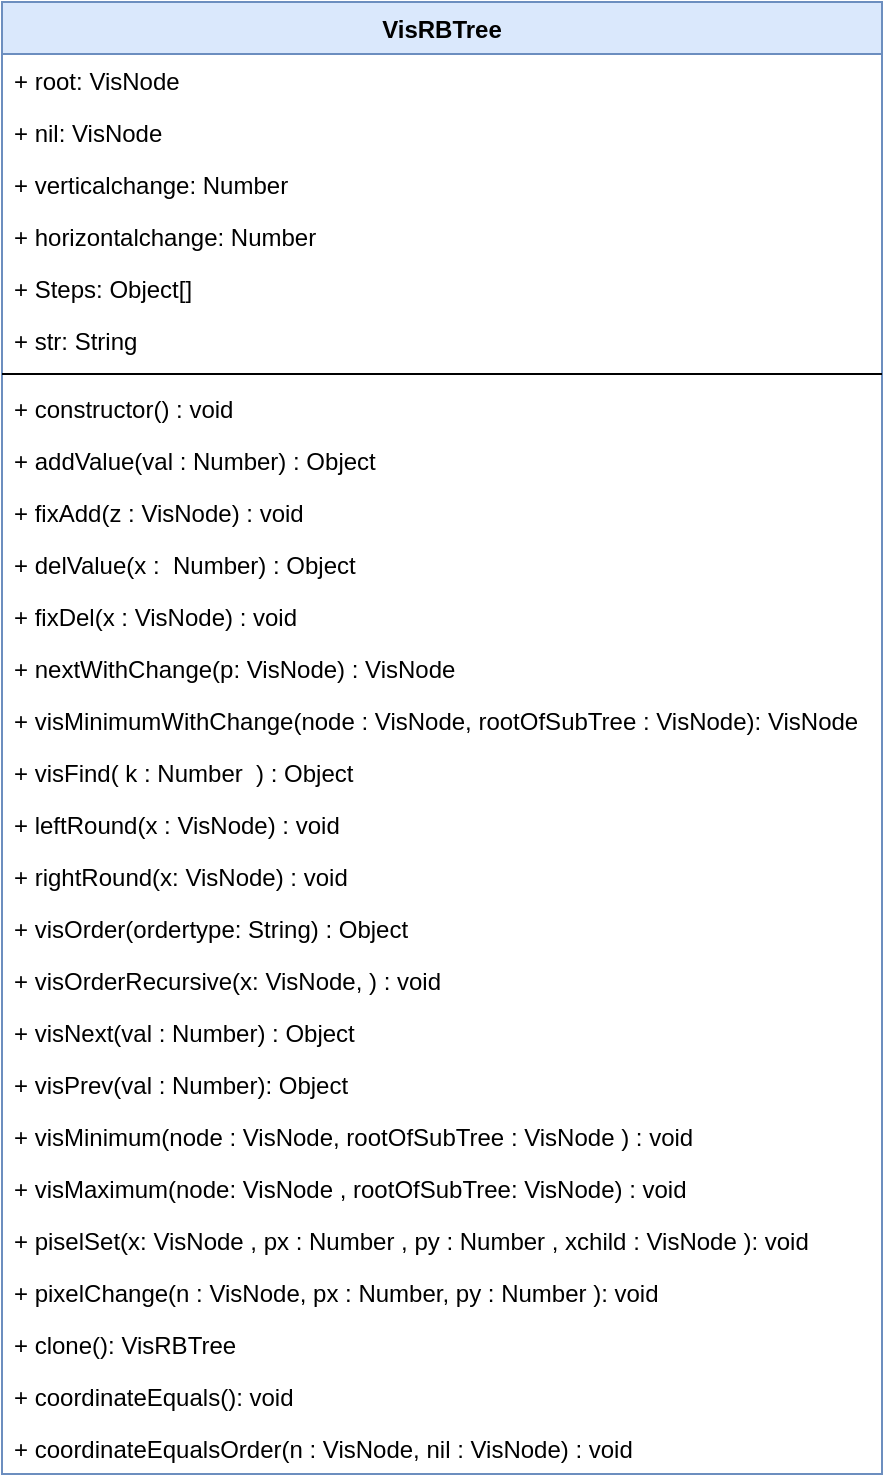 <mxfile pages="3">
    <diagram id="RQem6wbTuNHQGjR6d0QN" name="VisRBTree">
        <mxGraphModel dx="1184" dy="910" grid="1" gridSize="10" guides="1" tooltips="1" connect="1" arrows="1" fold="1" page="1" pageScale="1" pageWidth="827" pageHeight="1169" math="0" shadow="0">
            <root>
                <mxCell id="ljgBYC0kqdev19U9e-CM-0"/>
                <mxCell id="ljgBYC0kqdev19U9e-CM-1" parent="ljgBYC0kqdev19U9e-CM-0"/>
                <mxCell id="nuGvJz7ABt6fBwcT6Q0T-0" value="VisRBTree" style="swimlane;fontStyle=1;align=center;verticalAlign=top;childLayout=stackLayout;horizontal=1;startSize=26;horizontalStack=0;resizeParent=1;resizeParentMax=0;resizeLast=0;collapsible=1;marginBottom=0;fillColor=#dae8fc;strokeColor=#6c8ebf;" parent="ljgBYC0kqdev19U9e-CM-1" vertex="1">
                    <mxGeometry x="20" y="30" width="440" height="736" as="geometry"/>
                </mxCell>
                <mxCell id="nuGvJz7ABt6fBwcT6Q0T-1" value="+ root: VisNode" style="text;strokeColor=none;fillColor=none;align=left;verticalAlign=top;spacingLeft=4;spacingRight=4;overflow=hidden;rotatable=0;points=[[0,0.5],[1,0.5]];portConstraint=eastwest;" parent="nuGvJz7ABt6fBwcT6Q0T-0" vertex="1">
                    <mxGeometry y="26" width="440" height="26" as="geometry"/>
                </mxCell>
                <mxCell id="nuGvJz7ABt6fBwcT6Q0T-2" value="+ nil: VisNode" style="text;strokeColor=none;fillColor=none;align=left;verticalAlign=top;spacingLeft=4;spacingRight=4;overflow=hidden;rotatable=0;points=[[0,0.5],[1,0.5]];portConstraint=eastwest;" parent="nuGvJz7ABt6fBwcT6Q0T-0" vertex="1">
                    <mxGeometry y="52" width="440" height="26" as="geometry"/>
                </mxCell>
                <mxCell id="nuGvJz7ABt6fBwcT6Q0T-14" value="+ verticalchange: Number" style="text;strokeColor=none;fillColor=none;align=left;verticalAlign=top;spacingLeft=4;spacingRight=4;overflow=hidden;rotatable=0;points=[[0,0.5],[1,0.5]];portConstraint=eastwest;" parent="nuGvJz7ABt6fBwcT6Q0T-0" vertex="1">
                    <mxGeometry y="78" width="440" height="26" as="geometry"/>
                </mxCell>
                <mxCell id="nuGvJz7ABt6fBwcT6Q0T-17" value="+ horizontalchange: Number" style="text;strokeColor=none;fillColor=none;align=left;verticalAlign=top;spacingLeft=4;spacingRight=4;overflow=hidden;rotatable=0;points=[[0,0.5],[1,0.5]];portConstraint=eastwest;" parent="nuGvJz7ABt6fBwcT6Q0T-0" vertex="1">
                    <mxGeometry y="104" width="440" height="26" as="geometry"/>
                </mxCell>
                <mxCell id="nuGvJz7ABt6fBwcT6Q0T-15" value="+ Steps: Object[]" style="text;strokeColor=none;fillColor=none;align=left;verticalAlign=top;spacingLeft=4;spacingRight=4;overflow=hidden;rotatable=0;points=[[0,0.5],[1,0.5]];portConstraint=eastwest;" parent="nuGvJz7ABt6fBwcT6Q0T-0" vertex="1">
                    <mxGeometry y="130" width="440" height="26" as="geometry"/>
                </mxCell>
                <mxCell id="nuGvJz7ABt6fBwcT6Q0T-16" value="+ str: String" style="text;strokeColor=none;fillColor=none;align=left;verticalAlign=top;spacingLeft=4;spacingRight=4;overflow=hidden;rotatable=0;points=[[0,0.5],[1,0.5]];portConstraint=eastwest;" parent="nuGvJz7ABt6fBwcT6Q0T-0" vertex="1">
                    <mxGeometry y="156" width="440" height="26" as="geometry"/>
                </mxCell>
                <mxCell id="nuGvJz7ABt6fBwcT6Q0T-3" value="" style="line;strokeWidth=1;fillColor=none;align=left;verticalAlign=middle;spacingTop=-1;spacingLeft=3;spacingRight=3;rotatable=0;labelPosition=right;points=[];portConstraint=eastwest;" parent="nuGvJz7ABt6fBwcT6Q0T-0" vertex="1">
                    <mxGeometry y="182" width="440" height="8" as="geometry"/>
                </mxCell>
                <mxCell id="nuGvJz7ABt6fBwcT6Q0T-4" value="+ constructor() : void&#10;" style="text;strokeColor=none;fillColor=none;align=left;verticalAlign=top;spacingLeft=4;spacingRight=4;overflow=hidden;rotatable=0;points=[[0,0.5],[1,0.5]];portConstraint=eastwest;" parent="nuGvJz7ABt6fBwcT6Q0T-0" vertex="1">
                    <mxGeometry y="190" width="440" height="26" as="geometry"/>
                </mxCell>
                <mxCell id="nuGvJz7ABt6fBwcT6Q0T-5" value="+ addValue(val : Number) : Object" style="text;strokeColor=none;fillColor=none;align=left;verticalAlign=top;spacingLeft=4;spacingRight=4;overflow=hidden;rotatable=0;points=[[0,0.5],[1,0.5]];portConstraint=eastwest;" parent="nuGvJz7ABt6fBwcT6Q0T-0" vertex="1">
                    <mxGeometry y="216" width="440" height="26" as="geometry"/>
                </mxCell>
                <mxCell id="nuGvJz7ABt6fBwcT6Q0T-6" value="+ fixAdd(z : VisNode) : void" style="text;strokeColor=none;fillColor=none;align=left;verticalAlign=top;spacingLeft=4;spacingRight=4;overflow=hidden;rotatable=0;points=[[0,0.5],[1,0.5]];portConstraint=eastwest;" parent="nuGvJz7ABt6fBwcT6Q0T-0" vertex="1">
                    <mxGeometry y="242" width="440" height="26" as="geometry"/>
                </mxCell>
                <mxCell id="nuGvJz7ABt6fBwcT6Q0T-7" value="+ delValue(x :  Number) : Object" style="text;strokeColor=none;fillColor=none;align=left;verticalAlign=top;spacingLeft=4;spacingRight=4;overflow=hidden;rotatable=0;points=[[0,0.5],[1,0.5]];portConstraint=eastwest;" parent="nuGvJz7ABt6fBwcT6Q0T-0" vertex="1">
                    <mxGeometry y="268" width="440" height="26" as="geometry"/>
                </mxCell>
                <mxCell id="nuGvJz7ABt6fBwcT6Q0T-8" value="+ fixDel(x : VisNode) : void" style="text;strokeColor=none;fillColor=none;align=left;verticalAlign=top;spacingLeft=4;spacingRight=4;overflow=hidden;rotatable=0;points=[[0,0.5],[1,0.5]];portConstraint=eastwest;" parent="nuGvJz7ABt6fBwcT6Q0T-0" vertex="1">
                    <mxGeometry y="294" width="440" height="26" as="geometry"/>
                </mxCell>
                <mxCell id="QfLKSZbuArL2voOHZ1WF-2" value="+ nextWithChange(p: VisNode) : VisNode" style="text;strokeColor=none;fillColor=none;align=left;verticalAlign=top;spacingLeft=4;spacingRight=4;overflow=hidden;rotatable=0;points=[[0,0.5],[1,0.5]];portConstraint=eastwest;" parent="nuGvJz7ABt6fBwcT6Q0T-0" vertex="1">
                    <mxGeometry y="320" width="440" height="26" as="geometry"/>
                </mxCell>
                <mxCell id="QfLKSZbuArL2voOHZ1WF-3" value="+ visMinimumWithChange(node : VisNode, rootOfSubTree : VisNode): VisNode" style="text;strokeColor=none;fillColor=none;align=left;verticalAlign=top;spacingLeft=4;spacingRight=4;overflow=hidden;rotatable=0;points=[[0,0.5],[1,0.5]];portConstraint=eastwest;" parent="nuGvJz7ABt6fBwcT6Q0T-0" vertex="1">
                    <mxGeometry y="346" width="440" height="26" as="geometry"/>
                </mxCell>
                <mxCell id="QfLKSZbuArL2voOHZ1WF-1" value="+ visFind( k : Number  ) : Object" style="text;strokeColor=none;fillColor=none;align=left;verticalAlign=top;spacingLeft=4;spacingRight=4;overflow=hidden;rotatable=0;points=[[0,0.5],[1,0.5]];portConstraint=eastwest;" parent="nuGvJz7ABt6fBwcT6Q0T-0" vertex="1">
                    <mxGeometry y="372" width="440" height="26" as="geometry"/>
                </mxCell>
                <mxCell id="nuGvJz7ABt6fBwcT6Q0T-12" value="+ leftRound(x : VisNode) : void" style="text;strokeColor=none;fillColor=none;align=left;verticalAlign=top;spacingLeft=4;spacingRight=4;overflow=hidden;rotatable=0;points=[[0,0.5],[1,0.5]];portConstraint=eastwest;" parent="nuGvJz7ABt6fBwcT6Q0T-0" vertex="1">
                    <mxGeometry y="398" width="440" height="26" as="geometry"/>
                </mxCell>
                <mxCell id="nuGvJz7ABt6fBwcT6Q0T-13" value="+ rightRound(x: VisNode) : void" style="text;strokeColor=none;fillColor=none;align=left;verticalAlign=top;spacingLeft=4;spacingRight=4;overflow=hidden;rotatable=0;points=[[0,0.5],[1,0.5]];portConstraint=eastwest;" parent="nuGvJz7ABt6fBwcT6Q0T-0" vertex="1">
                    <mxGeometry y="424" width="440" height="26" as="geometry"/>
                </mxCell>
                <mxCell id="QfLKSZbuArL2voOHZ1WF-0" value="+ visOrder(ordertype: String) : Object" style="text;strokeColor=none;fillColor=none;align=left;verticalAlign=top;spacingLeft=4;spacingRight=4;overflow=hidden;rotatable=0;points=[[0,0.5],[1,0.5]];portConstraint=eastwest;" parent="nuGvJz7ABt6fBwcT6Q0T-0" vertex="1">
                    <mxGeometry y="450" width="440" height="26" as="geometry"/>
                </mxCell>
                <mxCell id="QfLKSZbuArL2voOHZ1WF-6" value="+ visOrderRecursive(x: VisNode, ) : void" style="text;strokeColor=none;fillColor=none;align=left;verticalAlign=top;spacingLeft=4;spacingRight=4;overflow=hidden;rotatable=0;points=[[0,0.5],[1,0.5]];portConstraint=eastwest;" parent="nuGvJz7ABt6fBwcT6Q0T-0" vertex="1">
                    <mxGeometry y="476" width="440" height="26" as="geometry"/>
                </mxCell>
                <mxCell id="QfLKSZbuArL2voOHZ1WF-5" value="+ visNext(val : Number) : Object" style="text;strokeColor=none;fillColor=none;align=left;verticalAlign=top;spacingLeft=4;spacingRight=4;overflow=hidden;rotatable=0;points=[[0,0.5],[1,0.5]];portConstraint=eastwest;" parent="nuGvJz7ABt6fBwcT6Q0T-0" vertex="1">
                    <mxGeometry y="502" width="440" height="26" as="geometry"/>
                </mxCell>
                <mxCell id="QfLKSZbuArL2voOHZ1WF-4" value="+ visPrev(val : Number): Object" style="text;strokeColor=none;fillColor=none;align=left;verticalAlign=top;spacingLeft=4;spacingRight=4;overflow=hidden;rotatable=0;points=[[0,0.5],[1,0.5]];portConstraint=eastwest;" parent="nuGvJz7ABt6fBwcT6Q0T-0" vertex="1">
                    <mxGeometry y="528" width="440" height="26" as="geometry"/>
                </mxCell>
                <mxCell id="QfLKSZbuArL2voOHZ1WF-7" value="+ visMinimum(node : VisNode, rootOfSubTree : VisNode ) : void" style="text;strokeColor=none;fillColor=none;align=left;verticalAlign=top;spacingLeft=4;spacingRight=4;overflow=hidden;rotatable=0;points=[[0,0.5],[1,0.5]];portConstraint=eastwest;" parent="nuGvJz7ABt6fBwcT6Q0T-0" vertex="1">
                    <mxGeometry y="554" width="440" height="26" as="geometry"/>
                </mxCell>
                <mxCell id="QfLKSZbuArL2voOHZ1WF-11" value="+ visMaximum(node: VisNode , rootOfSubTree: VisNode) : void" style="text;strokeColor=none;fillColor=none;align=left;verticalAlign=top;spacingLeft=4;spacingRight=4;overflow=hidden;rotatable=0;points=[[0,0.5],[1,0.5]];portConstraint=eastwest;" parent="nuGvJz7ABt6fBwcT6Q0T-0" vertex="1">
                    <mxGeometry y="580" width="440" height="26" as="geometry"/>
                </mxCell>
                <mxCell id="QfLKSZbuArL2voOHZ1WF-8" value="+ piselSet(x: VisNode , px : Number , py : Number , xchild : VisNode ): void" style="text;strokeColor=none;fillColor=none;align=left;verticalAlign=top;spacingLeft=4;spacingRight=4;overflow=hidden;rotatable=0;points=[[0,0.5],[1,0.5]];portConstraint=eastwest;" parent="nuGvJz7ABt6fBwcT6Q0T-0" vertex="1">
                    <mxGeometry y="606" width="440" height="26" as="geometry"/>
                </mxCell>
                <mxCell id="QfLKSZbuArL2voOHZ1WF-9" value="+ pixelChange(n : VisNode, px : Number, py : Number ): void" style="text;strokeColor=none;fillColor=none;align=left;verticalAlign=top;spacingLeft=4;spacingRight=4;overflow=hidden;rotatable=0;points=[[0,0.5],[1,0.5]];portConstraint=eastwest;" parent="nuGvJz7ABt6fBwcT6Q0T-0" vertex="1">
                    <mxGeometry y="632" width="440" height="26" as="geometry"/>
                </mxCell>
                <mxCell id="QfLKSZbuArL2voOHZ1WF-10" value="+ clone(): VisRBTree" style="text;strokeColor=none;fillColor=none;align=left;verticalAlign=top;spacingLeft=4;spacingRight=4;overflow=hidden;rotatable=0;points=[[0,0.5],[1,0.5]];portConstraint=eastwest;" parent="nuGvJz7ABt6fBwcT6Q0T-0" vertex="1">
                    <mxGeometry y="658" width="440" height="26" as="geometry"/>
                </mxCell>
                <mxCell id="QfLKSZbuArL2voOHZ1WF-12" value="+ coordinateEquals(): void" style="text;strokeColor=none;fillColor=none;align=left;verticalAlign=top;spacingLeft=4;spacingRight=4;overflow=hidden;rotatable=0;points=[[0,0.5],[1,0.5]];portConstraint=eastwest;" parent="nuGvJz7ABt6fBwcT6Q0T-0" vertex="1">
                    <mxGeometry y="684" width="440" height="26" as="geometry"/>
                </mxCell>
                <mxCell id="QfLKSZbuArL2voOHZ1WF-13" value="+ coordinateEqualsOrder(n : VisNode, nil : VisNode) : void" style="text;strokeColor=none;fillColor=none;align=left;verticalAlign=top;spacingLeft=4;spacingRight=4;overflow=hidden;rotatable=0;points=[[0,0.5],[1,0.5]];portConstraint=eastwest;" parent="nuGvJz7ABt6fBwcT6Q0T-0" vertex="1">
                    <mxGeometry y="710" width="440" height="26" as="geometry"/>
                </mxCell>
            </root>
        </mxGraphModel>
    </diagram>
    <diagram id="LW04lC6fbis4yoTu5XnE" name="VisNode">
        &#xa;
        <mxGraphModel dx="1184" dy="910" grid="1" gridSize="10" guides="1" tooltips="1" connect="1" arrows="1" fold="1" page="1" pageScale="1" pageWidth="827" pageHeight="1169" math="0" shadow="0">
            &#xa;
            <root>
                &#xa;
                <mxCell id="nKNUmHIOnN0cSyCz4pJH-0"/>
                &#xa;
                <mxCell id="nKNUmHIOnN0cSyCz4pJH-1" parent="nKNUmHIOnN0cSyCz4pJH-0"/>
                &#xa;
                <mxCell id="8a8e3VqY4Ii5wSMkJ3Wa-0" value="VisNode" style="swimlane;fontStyle=1;align=center;verticalAlign=top;childLayout=stackLayout;horizontal=1;startSize=26;horizontalStack=0;resizeParent=1;resizeParentMax=0;resizeLast=0;collapsible=1;marginBottom=0;fillColor=#e1d5e7;strokeColor=#9673a6;" parent="nKNUmHIOnN0cSyCz4pJH-1" vertex="1">
                    &#xa;
                    <mxGeometry x="180" y="130" width="310" height="320" as="geometry"/>
                    &#xa;
                </mxCell>
                &#xa;
                <mxCell id="8a8e3VqY4Ii5wSMkJ3Wa-9" value="+ x : Number" style="text;align=left;verticalAlign=top;spacingLeft=4;spacingRight=4;overflow=hidden;rotatable=0;points=[[0,0.5],[1,0.5]];portConstraint=eastwest;" parent="8a8e3VqY4Ii5wSMkJ3Wa-0" vertex="1">
                    &#xa;
                    <mxGeometry y="26" width="310" height="26" as="geometry"/>
                    &#xa;
                </mxCell>
                &#xa;
                <mxCell id="8a8e3VqY4Ii5wSMkJ3Wa-10" value="+ y : Number" style="text;strokeColor=none;fillColor=none;align=left;verticalAlign=top;spacingLeft=4;spacingRight=4;overflow=hidden;rotatable=0;points=[[0,0.5],[1,0.5]];portConstraint=eastwest;" parent="8a8e3VqY4Ii5wSMkJ3Wa-0" vertex="1">
                    &#xa;
                    <mxGeometry y="52" width="310" height="26" as="geometry"/>
                    &#xa;
                </mxCell>
                &#xa;
                <mxCell id="8a8e3VqY4Ii5wSMkJ3Wa-11" value="+ newx : Number" style="text;strokeColor=none;fillColor=none;align=left;verticalAlign=top;spacingLeft=4;spacingRight=4;overflow=hidden;rotatable=0;points=[[0,0.5],[1,0.5]];portConstraint=eastwest;" parent="8a8e3VqY4Ii5wSMkJ3Wa-0" vertex="1">
                    &#xa;
                    <mxGeometry y="78" width="310" height="26" as="geometry"/>
                    &#xa;
                </mxCell>
                &#xa;
                <mxCell id="8a8e3VqY4Ii5wSMkJ3Wa-12" value="+ newy : Number" style="text;strokeColor=none;fillColor=none;align=left;verticalAlign=top;spacingLeft=4;spacingRight=4;overflow=hidden;rotatable=0;points=[[0,0.5],[1,0.5]];portConstraint=eastwest;" parent="8a8e3VqY4Ii5wSMkJ3Wa-0" vertex="1">
                    &#xa;
                    <mxGeometry y="104" width="310" height="26" as="geometry"/>
                    &#xa;
                </mxCell>
                &#xa;
                <mxCell id="8a8e3VqY4Ii5wSMkJ3Wa-15" value="+ lamdba: Number" style="text;strokeColor=none;fillColor=none;align=left;verticalAlign=top;spacingLeft=4;spacingRight=4;overflow=hidden;rotatable=0;points=[[0,0.5],[1,0.5]];portConstraint=eastwest;" parent="8a8e3VqY4Ii5wSMkJ3Wa-0" vertex="1">
                    &#xa;
                    <mxGeometry y="130" width="310" height="26" as="geometry"/>
                    &#xa;
                </mxCell>
                &#xa;
                <mxCell id="8a8e3VqY4Ii5wSMkJ3Wa-14" value="+ drawy : Number" style="text;strokeColor=none;fillColor=none;align=left;verticalAlign=top;spacingLeft=4;spacingRight=4;overflow=hidden;rotatable=0;points=[[0,0.5],[1,0.5]];portConstraint=eastwest;" parent="8a8e3VqY4Ii5wSMkJ3Wa-0" vertex="1">
                    &#xa;
                    <mxGeometry y="156" width="310" height="26" as="geometry"/>
                    &#xa;
                </mxCell>
                &#xa;
                <mxCell id="8a8e3VqY4Ii5wSMkJ3Wa-13" value="+ drawx : Number" style="text;strokeColor=none;fillColor=none;align=left;verticalAlign=top;spacingLeft=4;spacingRight=4;overflow=hidden;rotatable=0;points=[[0,0.5],[1,0.5]];portConstraint=eastwest;" parent="8a8e3VqY4Ii5wSMkJ3Wa-0" vertex="1">
                    &#xa;
                    <mxGeometry y="182" width="310" height="26" as="geometry"/>
                    &#xa;
                </mxCell>
                &#xa;
                <mxCell id="8a8e3VqY4Ii5wSMkJ3Wa-16" value="+ round: Number" style="text;strokeColor=none;fillColor=none;align=left;verticalAlign=top;spacingLeft=4;spacingRight=4;overflow=hidden;rotatable=0;points=[[0,0.5],[1,0.5]];portConstraint=eastwest;" parent="8a8e3VqY4Ii5wSMkJ3Wa-0" vertex="1">
                    &#xa;
                    <mxGeometry y="208" width="310" height="26" as="geometry"/>
                    &#xa;
                </mxCell>
                &#xa;
                <mxCell id="8a8e3VqY4Ii5wSMkJ3Wa-17" value="+ dir: Number" style="text;strokeColor=none;fillColor=none;align=left;verticalAlign=top;spacingLeft=4;spacingRight=4;overflow=hidden;rotatable=0;points=[[0,0.5],[1,0.5]];portConstraint=eastwest;" parent="8a8e3VqY4Ii5wSMkJ3Wa-0" vertex="1">
                    &#xa;
                    <mxGeometry y="234" width="310" height="26" as="geometry"/>
                    &#xa;
                </mxCell>
                &#xa;
                <mxCell id="8a8e3VqY4Ii5wSMkJ3Wa-2" value="" style="line;strokeWidth=1;fillColor=none;align=left;verticalAlign=middle;spacingTop=-1;spacingLeft=3;spacingRight=3;rotatable=0;labelPosition=right;points=[];portConstraint=eastwest;" parent="8a8e3VqY4Ii5wSMkJ3Wa-0" vertex="1">
                    &#xa;
                    <mxGeometry y="260" width="310" height="8" as="geometry"/>
                    &#xa;
                </mxCell>
                &#xa;
                <mxCell id="8a8e3VqY4Ii5wSMkJ3Wa-3" value="+ constructor(val : Number, color : String) : void&#10;" style="text;strokeColor=none;fillColor=none;align=left;verticalAlign=top;spacingLeft=4;spacingRight=4;overflow=hidden;rotatable=0;points=[[0,0.5],[1,0.5]];portConstraint=eastwest;" parent="8a8e3VqY4Ii5wSMkJ3Wa-0" vertex="1">
                    &#xa;
                    <mxGeometry y="268" width="310" height="26" as="geometry"/>
                    &#xa;
                </mxCell>
                &#xa;
                <mxCell id="8a8e3VqY4Ii5wSMkJ3Wa-8" value="+ Copy() : VisNode&#10;" style="text;strokeColor=none;fillColor=none;align=left;verticalAlign=top;spacingLeft=4;spacingRight=4;overflow=hidden;rotatable=0;points=[[0,0.5],[1,0.5]];portConstraint=eastwest;" parent="8a8e3VqY4Ii5wSMkJ3Wa-0" vertex="1">
                    &#xa;
                    <mxGeometry y="294" width="310" height="26" as="geometry"/>
                    &#xa;
                </mxCell>
                &#xa;
            </root>
            &#xa;
        </mxGraphModel>
        &#xa;
    </diagram>
    <diagram id="axh5SlkjJIECck5Mzxzt" name="visElement">
        <mxGraphModel dx="1184" dy="910" grid="1" gridSize="10" guides="1" tooltips="1" connect="1" arrows="1" fold="1" page="1" pageScale="1" pageWidth="827" pageHeight="1169" math="0" shadow="0">
            <root>
                <mxCell id="TOVcT8noRTwqKsco89-J-0"/>
                <mxCell id="TOVcT8noRTwqKsco89-J-1" parent="TOVcT8noRTwqKsco89-J-0"/>
                <mxCell id="MLCFyVxTcwOgbVZtSQUX-0" value="VisElement" style="swimlane;fontStyle=1;align=center;verticalAlign=top;childLayout=stackLayout;horizontal=1;startSize=26;horizontalStack=0;resizeParent=1;resizeParentMax=0;resizeLast=0;collapsible=1;marginBottom=0;fillColor=#e1d5e7;strokeColor=#9673a6;" parent="TOVcT8noRTwqKsco89-J-1" vertex="1">
                    <mxGeometry x="290" y="300" width="310" height="300" as="geometry"/>
                </mxCell>
                <mxCell id="MLCFyVxTcwOgbVZtSQUX-20" value="+ command : String" style="text;strokeColor=none;fillColor=none;align=left;verticalAlign=top;spacingLeft=4;spacingRight=4;overflow=hidden;rotatable=0;points=[[0,0.5],[1,0.5]];portConstraint=eastwest;" parent="MLCFyVxTcwOgbVZtSQUX-0" vertex="1">
                    <mxGeometry y="26" width="310" height="26" as="geometry"/>
                </mxCell>
                <mxCell id="MLCFyVxTcwOgbVZtSQUX-26" value="+ visElement1: any" style="text;strokeColor=none;fillColor=none;align=left;verticalAlign=top;spacingLeft=4;spacingRight=4;overflow=hidden;rotatable=0;points=[[0,0.5],[1,0.5]];portConstraint=eastwest;" parent="MLCFyVxTcwOgbVZtSQUX-0" vertex="1">
                    <mxGeometry y="52" width="310" height="26" as="geometry"/>
                </mxCell>
                <mxCell id="MLCFyVxTcwOgbVZtSQUX-21" value="+ visElement2: any" style="text;strokeColor=none;fillColor=none;align=left;verticalAlign=top;spacingLeft=4;spacingRight=4;overflow=hidden;rotatable=0;points=[[0,0.5],[1,0.5]];portConstraint=eastwest;" parent="MLCFyVxTcwOgbVZtSQUX-0" vertex="1">
                    <mxGeometry y="78" width="310" height="26" as="geometry"/>
                </mxCell>
                <mxCell id="MLCFyVxTcwOgbVZtSQUX-22" value="+ visElement3: any" style="text;strokeColor=none;fillColor=none;align=left;verticalAlign=top;spacingLeft=4;spacingRight=4;overflow=hidden;rotatable=0;points=[[0,0.5],[1,0.5]];portConstraint=eastwest;" parent="MLCFyVxTcwOgbVZtSQUX-0" vertex="1">
                    <mxGeometry y="104" width="310" height="26" as="geometry"/>
                </mxCell>
                <mxCell id="MLCFyVxTcwOgbVZtSQUX-23" value="+ visElement4: any" style="text;strokeColor=none;fillColor=none;align=left;verticalAlign=top;spacingLeft=4;spacingRight=4;overflow=hidden;rotatable=0;points=[[0,0.5],[1,0.5]];portConstraint=eastwest;" parent="MLCFyVxTcwOgbVZtSQUX-0" vertex="1">
                    <mxGeometry y="130" width="310" height="26" as="geometry"/>
                </mxCell>
                <mxCell id="MLCFyVxTcwOgbVZtSQUX-24" value="+ visElement5: any" style="text;strokeColor=none;fillColor=none;align=left;verticalAlign=top;spacingLeft=4;spacingRight=4;overflow=hidden;rotatable=0;points=[[0,0.5],[1,0.5]];portConstraint=eastwest;" parent="MLCFyVxTcwOgbVZtSQUX-0" vertex="1">
                    <mxGeometry y="156" width="310" height="26" as="geometry"/>
                </mxCell>
                <mxCell id="MLCFyVxTcwOgbVZtSQUX-25" value="+ visElement6: any" style="text;strokeColor=none;fillColor=none;align=left;verticalAlign=top;spacingLeft=4;spacingRight=4;overflow=hidden;rotatable=0;points=[[0,0.5],[1,0.5]];portConstraint=eastwest;" parent="MLCFyVxTcwOgbVZtSQUX-0" vertex="1">
                    <mxGeometry y="182" width="310" height="26" as="geometry"/>
                </mxCell>
                <mxCell id="MLCFyVxTcwOgbVZtSQUX-3" value="" style="line;strokeWidth=1;fillColor=none;align=left;verticalAlign=middle;spacingTop=-1;spacingLeft=3;spacingRight=3;rotatable=0;labelPosition=right;points=[];portConstraint=eastwest;" parent="MLCFyVxTcwOgbVZtSQUX-0" vertex="1">
                    <mxGeometry y="208" width="310" height="8" as="geometry"/>
                </mxCell>
                <mxCell id="MLCFyVxTcwOgbVZtSQUX-4" value="+ constructor(command : String ,&#10; visel1 : any, visel2 : any, &#10; visel3 : any, visel4 : any,&#10; visel5 : any, visel6 : any) : void" style="text;strokeColor=none;fillColor=none;align=left;verticalAlign=top;spacingLeft=4;spacingRight=4;overflow=hidden;rotatable=0;points=[[0,0.5],[1,0.5]];portConstraint=eastwest;" parent="MLCFyVxTcwOgbVZtSQUX-0" vertex="1">
                    <mxGeometry y="216" width="310" height="84" as="geometry"/>
                </mxCell>
            </root>
        </mxGraphModel>
    </diagram>
    <diagram id="DsQ5KAm2MF1nppkDPVw5" name="Classes">
        <mxGraphModel dx="1184" dy="910" grid="1" gridSize="10" guides="1" tooltips="1" connect="1" arrows="1" fold="1" page="1" pageScale="1" pageWidth="827" pageHeight="1169" math="0" shadow="0">
            <root>
                <mxCell id="0"/>
                <mxCell id="1" parent="0"/>
                <mxCell id="2lKy3ovgWCepzrDPhpKE-49" style="edgeStyle=orthogonalEdgeStyle;rounded=0;orthogonalLoop=1;jettySize=auto;html=1;entryX=0.429;entryY=0;entryDx=0;entryDy=0;entryPerimeter=0;startArrow=none;startFill=0;" parent="1" source="2lKy3ovgWCepzrDPhpKE-1" target="2lKy3ovgWCepzrDPhpKE-34" edge="1">
                    <mxGeometry relative="1" as="geometry"/>
                </mxCell>
                <mxCell id="2lKy3ovgWCepzrDPhpKE-1" value="TreeUI" style="swimlane;fontStyle=0;childLayout=stackLayout;horizontal=1;startSize=26;horizontalStack=0;resizeParent=1;resizeParentMax=0;resizeLast=0;collapsible=1;marginBottom=0;" parent="1" vertex="1">
                    <mxGeometry x="80" y="110" width="140" height="96" as="geometry"/>
                </mxCell>
                <mxCell id="2lKy3ovgWCepzrDPhpKE-7" value="+ treeVisualizer: &#10;&#10;TreeVisualizer" style="text;strokeColor=none;fillColor=none;align=left;verticalAlign=top;spacingLeft=4;spacingRight=4;overflow=hidden;rotatable=0;points=[[0,0.5],[1,0.5]];portConstraint=eastwest;" parent="2lKy3ovgWCepzrDPhpKE-1" vertex="1">
                    <mxGeometry y="26" width="140" height="44" as="geometry"/>
                </mxCell>
                <mxCell id="2lKy3ovgWCepzrDPhpKE-3" value="others.." style="text;strokeColor=none;fillColor=none;align=left;verticalAlign=top;spacingLeft=4;spacingRight=4;overflow=hidden;rotatable=0;points=[[0,0.5],[1,0.5]];portConstraint=eastwest;" parent="2lKy3ovgWCepzrDPhpKE-1" vertex="1">
                    <mxGeometry y="70" width="140" height="26" as="geometry"/>
                </mxCell>
                <mxCell id="2lKy3ovgWCepzrDPhpKE-39" style="edgeStyle=orthogonalEdgeStyle;rounded=0;orthogonalLoop=1;jettySize=auto;html=1;" parent="1" source="2lKy3ovgWCepzrDPhpKE-10" target="2lKy3ovgWCepzrDPhpKE-7" edge="1">
                    <mxGeometry relative="1" as="geometry"/>
                </mxCell>
                <mxCell id="2lKy3ovgWCepzrDPhpKE-10" value="TreeVisualizer" style="swimlane;fontStyle=0;childLayout=stackLayout;horizontal=1;startSize=26;horizontalStack=0;resizeParent=1;resizeParentMax=0;resizeLast=0;collapsible=1;marginBottom=0;" parent="1" vertex="1">
                    <mxGeometry x="260" y="110" width="140" height="104" as="geometry"/>
                </mxCell>
                <mxCell id="2lKy3ovgWCepzrDPhpKE-11" value="+ tree: VisRBTree" style="text;strokeColor=none;fillColor=none;align=left;verticalAlign=top;spacingLeft=4;spacingRight=4;overflow=hidden;rotatable=0;points=[[0,0.5],[1,0.5]];portConstraint=eastwest;" parent="2lKy3ovgWCepzrDPhpKE-10" vertex="1">
                    <mxGeometry y="26" width="140" height="26" as="geometry"/>
                </mxCell>
                <mxCell id="2lKy3ovgWCepzrDPhpKE-59" value="+ vistree: VisRBTree" style="text;strokeColor=none;fillColor=none;align=left;verticalAlign=top;spacingLeft=4;spacingRight=4;overflow=hidden;rotatable=0;points=[[0,0.5],[1,0.5]];portConstraint=eastwest;" parent="2lKy3ovgWCepzrDPhpKE-10" vertex="1">
                    <mxGeometry y="52" width="140" height="26" as="geometry"/>
                </mxCell>
                <mxCell id="2lKy3ovgWCepzrDPhpKE-12" value="others.." style="text;strokeColor=none;fillColor=none;align=left;verticalAlign=top;spacingLeft=4;spacingRight=4;overflow=hidden;rotatable=0;points=[[0,0.5],[1,0.5]];portConstraint=eastwest;" parent="2lKy3ovgWCepzrDPhpKE-10" vertex="1">
                    <mxGeometry y="78" width="140" height="26" as="geometry"/>
                </mxCell>
                <mxCell id="2lKy3ovgWCepzrDPhpKE-40" style="edgeStyle=orthogonalEdgeStyle;rounded=0;orthogonalLoop=1;jettySize=auto;html=1;entryX=1;entryY=0.5;entryDx=0;entryDy=0;" parent="1" source="2lKy3ovgWCepzrDPhpKE-13" target="2lKy3ovgWCepzrDPhpKE-10" edge="1">
                    <mxGeometry relative="1" as="geometry"/>
                </mxCell>
                <mxCell id="2lKy3ovgWCepzrDPhpKE-13" value="VisRBTree" style="swimlane;fontStyle=0;childLayout=stackLayout;horizontal=1;startSize=26;horizontalStack=0;resizeParent=1;resizeParentMax=0;resizeLast=0;collapsible=1;marginBottom=0;" parent="1" vertex="1">
                    <mxGeometry x="430" y="110" width="140" height="78" as="geometry"/>
                </mxCell>
                <mxCell id="2lKy3ovgWCepzrDPhpKE-14" value="+ root: VisNode" style="text;strokeColor=none;fillColor=none;align=left;verticalAlign=top;spacingLeft=4;spacingRight=4;overflow=hidden;rotatable=0;points=[[0,0.5],[1,0.5]];portConstraint=eastwest;" parent="2lKy3ovgWCepzrDPhpKE-13" vertex="1">
                    <mxGeometry y="26" width="140" height="26" as="geometry"/>
                </mxCell>
                <mxCell id="2lKy3ovgWCepzrDPhpKE-15" value="others.." style="text;strokeColor=none;fillColor=none;align=left;verticalAlign=top;spacingLeft=4;spacingRight=4;overflow=hidden;rotatable=0;points=[[0,0.5],[1,0.5]];portConstraint=eastwest;" parent="2lKy3ovgWCepzrDPhpKE-13" vertex="1">
                    <mxGeometry y="52" width="140" height="26" as="geometry"/>
                </mxCell>
                <mxCell id="2lKy3ovgWCepzrDPhpKE-43" style="edgeStyle=orthogonalEdgeStyle;rounded=0;orthogonalLoop=1;jettySize=auto;html=1;entryX=0.75;entryY=1;entryDx=0;entryDy=0;startArrow=none;startFill=0;" parent="1" source="2lKy3ovgWCepzrDPhpKE-16" target="2lKy3ovgWCepzrDPhpKE-13" edge="1">
                    <mxGeometry relative="1" as="geometry"/>
                </mxCell>
                <mxCell id="2lKy3ovgWCepzrDPhpKE-16" value="VisNode" style="swimlane;fontStyle=0;childLayout=stackLayout;horizontal=1;startSize=26;fillColor=#e1d5e7;horizontalStack=0;resizeParent=1;resizeParentMax=0;resizeLast=0;collapsible=1;marginBottom=0;strokeColor=#9673a6;" parent="1" vertex="1">
                    <mxGeometry x="620" y="182" width="140" height="52" as="geometry"/>
                </mxCell>
                <mxCell id="2lKy3ovgWCepzrDPhpKE-18" value="others.." style="text;strokeColor=none;fillColor=none;align=left;verticalAlign=top;spacingLeft=4;spacingRight=4;overflow=hidden;rotatable=0;points=[[0,0.5],[1,0.5]];portConstraint=eastwest;" parent="2lKy3ovgWCepzrDPhpKE-16" vertex="1">
                    <mxGeometry y="26" width="140" height="26" as="geometry"/>
                </mxCell>
                <mxCell id="2lKy3ovgWCepzrDPhpKE-46" style="edgeStyle=orthogonalEdgeStyle;rounded=0;orthogonalLoop=1;jettySize=auto;html=1;entryX=0.5;entryY=0;entryDx=0;entryDy=0;startArrow=none;startFill=0;" parent="1" source="2lKy3ovgWCepzrDPhpKE-19" target="2lKy3ovgWCepzrDPhpKE-25" edge="1">
                    <mxGeometry relative="1" as="geometry"/>
                </mxCell>
                <mxCell id="2lKy3ovgWCepzrDPhpKE-19" value="RBTree" style="swimlane;fontStyle=0;childLayout=stackLayout;horizontal=1;startSize=26;fillColor=#e1d5e7;horizontalStack=0;resizeParent=1;resizeParentMax=0;resizeLast=0;collapsible=1;marginBottom=0;strokeColor=#9673a6;" parent="1" vertex="1">
                    <mxGeometry x="430" y="260" width="140" height="78" as="geometry"/>
                </mxCell>
                <mxCell id="2lKy3ovgWCepzrDPhpKE-20" value="+ root : RBNode" style="text;strokeColor=none;fillColor=none;align=left;verticalAlign=top;spacingLeft=4;spacingRight=4;overflow=hidden;rotatable=0;points=[[0,0.5],[1,0.5]];portConstraint=eastwest;" parent="2lKy3ovgWCepzrDPhpKE-19" vertex="1">
                    <mxGeometry y="26" width="140" height="26" as="geometry"/>
                </mxCell>
                <mxCell id="2lKy3ovgWCepzrDPhpKE-21" value="others.." style="text;strokeColor=none;fillColor=none;align=left;verticalAlign=top;spacingLeft=4;spacingRight=4;overflow=hidden;rotatable=0;points=[[0,0.5],[1,0.5]];portConstraint=eastwest;" parent="2lKy3ovgWCepzrDPhpKE-19" vertex="1">
                    <mxGeometry y="52" width="140" height="26" as="geometry"/>
                </mxCell>
                <mxCell id="2lKy3ovgWCepzrDPhpKE-45" style="edgeStyle=orthogonalEdgeStyle;rounded=0;orthogonalLoop=1;jettySize=auto;html=1;entryX=1;entryY=0.5;entryDx=0;entryDy=0;startArrow=none;startFill=0;" parent="1" source="2lKy3ovgWCepzrDPhpKE-22" target="2lKy3ovgWCepzrDPhpKE-21" edge="1">
                    <mxGeometry relative="1" as="geometry"/>
                </mxCell>
                <mxCell id="2lKy3ovgWCepzrDPhpKE-22" value="RBNode" style="swimlane;fontStyle=0;childLayout=stackLayout;horizontal=1;startSize=26;fillColor=#e1d5e7;horizontalStack=0;resizeParent=1;resizeParentMax=0;resizeLast=0;collapsible=1;marginBottom=0;strokeColor=#9673a6;" parent="1" vertex="1">
                    <mxGeometry x="620" y="338" width="140" height="52" as="geometry"/>
                </mxCell>
                <mxCell id="2lKy3ovgWCepzrDPhpKE-24" value="others.." style="text;strokeColor=none;fillColor=none;align=left;verticalAlign=top;spacingLeft=4;spacingRight=4;overflow=hidden;rotatable=0;points=[[0,0.5],[1,0.5]];portConstraint=eastwest;" parent="2lKy3ovgWCepzrDPhpKE-22" vertex="1">
                    <mxGeometry y="26" width="140" height="26" as="geometry"/>
                </mxCell>
                <mxCell id="2lKy3ovgWCepzrDPhpKE-25" value="DiagramTree" style="swimlane;fontStyle=0;childLayout=stackLayout;horizontal=1;startSize=26;fillColor=#dae8fc;horizontalStack=0;resizeParent=1;resizeParentMax=0;resizeLast=0;collapsible=1;marginBottom=0;strokeColor=#6c8ebf;" parent="1" vertex="1">
                    <mxGeometry x="430" y="390" width="140" height="78" as="geometry"/>
                </mxCell>
                <mxCell id="2lKy3ovgWCepzrDPhpKE-26" value="+ field: type" style="text;strokeColor=none;fillColor=none;align=left;verticalAlign=top;spacingLeft=4;spacingRight=4;overflow=hidden;rotatable=0;points=[[0,0.5],[1,0.5]];portConstraint=eastwest;" parent="2lKy3ovgWCepzrDPhpKE-25" vertex="1">
                    <mxGeometry y="26" width="140" height="26" as="geometry"/>
                </mxCell>
                <mxCell id="2lKy3ovgWCepzrDPhpKE-27" value="others.." style="text;strokeColor=none;fillColor=none;align=left;verticalAlign=top;spacingLeft=4;spacingRight=4;overflow=hidden;rotatable=0;points=[[0,0.5],[1,0.5]];portConstraint=eastwest;" parent="2lKy3ovgWCepzrDPhpKE-25" vertex="1">
                    <mxGeometry y="52" width="140" height="26" as="geometry"/>
                </mxCell>
                <mxCell id="2lKy3ovgWCepzrDPhpKE-42" style="edgeStyle=orthogonalEdgeStyle;rounded=0;orthogonalLoop=1;jettySize=auto;html=1;entryX=1;entryY=0.5;entryDx=0;entryDy=0;startArrow=none;startFill=0;" parent="1" source="2lKy3ovgWCepzrDPhpKE-28" target="2lKy3ovgWCepzrDPhpKE-14" edge="1">
                    <mxGeometry relative="1" as="geometry"/>
                </mxCell>
                <mxCell id="2lKy3ovgWCepzrDPhpKE-28" value="VisElement" style="swimlane;fontStyle=0;childLayout=stackLayout;horizontal=1;startSize=26;fillColor=#e1d5e7;horizontalStack=0;resizeParent=1;resizeParentMax=0;resizeLast=0;collapsible=1;marginBottom=0;strokeColor=#9673a6;" parent="1" vertex="1">
                    <mxGeometry x="620" y="110" width="140" height="52" as="geometry"/>
                </mxCell>
                <mxCell id="2lKy3ovgWCepzrDPhpKE-30" value="others.." style="text;strokeColor=none;fillColor=none;align=left;verticalAlign=top;spacingLeft=4;spacingRight=4;overflow=hidden;rotatable=0;points=[[0,0.5],[1,0.5]];portConstraint=eastwest;" parent="2lKy3ovgWCepzrDPhpKE-28" vertex="1">
                    <mxGeometry y="26" width="140" height="26" as="geometry"/>
                </mxCell>
                <mxCell id="2lKy3ovgWCepzrDPhpKE-57" style="edgeStyle=orthogonalEdgeStyle;rounded=0;orthogonalLoop=1;jettySize=auto;html=1;entryX=0.5;entryY=0;entryDx=0;entryDy=0;startArrow=none;startFill=0;" parent="1" source="2lKy3ovgWCepzrDPhpKE-31" target="2lKy3ovgWCepzrDPhpKE-38" edge="1">
                    <mxGeometry relative="1" as="geometry"/>
                </mxCell>
                <mxCell id="2lKy3ovgWCepzrDPhpKE-31" value="sketchDiagram.js" style="swimlane;fontStyle=0;childLayout=stackLayout;horizontal=1;startSize=26;fillColor=#fff2cc;horizontalStack=0;resizeParent=1;resizeParentMax=0;resizeLast=0;collapsible=1;marginBottom=0;strokeColor=#d6b656;" parent="1" vertex="1">
                    <mxGeometry x="260" y="390" width="140" height="52" as="geometry"/>
                </mxCell>
                <mxCell id="2lKy3ovgWCepzrDPhpKE-32" value="setup()" style="text;strokeColor=none;fillColor=none;align=left;verticalAlign=top;spacingLeft=4;spacingRight=4;overflow=hidden;rotatable=0;points=[[0,0.5],[1,0.5]];portConstraint=eastwest;" parent="2lKy3ovgWCepzrDPhpKE-31" vertex="1">
                    <mxGeometry y="26" width="140" height="26" as="geometry"/>
                </mxCell>
                <mxCell id="2lKy3ovgWCepzrDPhpKE-56" style="edgeStyle=orthogonalEdgeStyle;rounded=0;orthogonalLoop=1;jettySize=auto;html=1;entryX=0.5;entryY=0;entryDx=0;entryDy=0;startArrow=none;startFill=0;" parent="1" source="2lKy3ovgWCepzrDPhpKE-34" target="2lKy3ovgWCepzrDPhpKE-37" edge="1">
                    <mxGeometry relative="1" as="geometry"/>
                </mxCell>
                <mxCell id="2lKy3ovgWCepzrDPhpKE-34" value="sketch.js" style="swimlane;fontStyle=0;childLayout=stackLayout;horizontal=1;startSize=26;horizontalStack=0;resizeParent=1;resizeParentMax=0;resizeLast=0;collapsible=1;marginBottom=0;" parent="1" vertex="1">
                    <mxGeometry x="90" y="250" width="140" height="78" as="geometry"/>
                </mxCell>
                <mxCell id="2lKy3ovgWCepzrDPhpKE-35" value="setup()" style="text;strokeColor=none;fillColor=none;align=left;verticalAlign=top;spacingLeft=4;spacingRight=4;overflow=hidden;rotatable=0;points=[[0,0.5],[1,0.5]];portConstraint=eastwest;" parent="2lKy3ovgWCepzrDPhpKE-34" vertex="1">
                    <mxGeometry y="26" width="140" height="26" as="geometry"/>
                </mxCell>
                <mxCell id="2lKy3ovgWCepzrDPhpKE-36" value="draw()" style="text;strokeColor=none;fillColor=none;align=left;verticalAlign=top;spacingLeft=4;spacingRight=4;overflow=hidden;rotatable=0;points=[[0,0.5],[1,0.5]];portConstraint=eastwest;" parent="2lKy3ovgWCepzrDPhpKE-34" vertex="1">
                    <mxGeometry y="52" width="140" height="26" as="geometry"/>
                </mxCell>
                <mxCell id="2lKy3ovgWCepzrDPhpKE-37" value="index.html" style="html=1;fillColor=#f8cecc;strokeColor=#b85450;" parent="1" vertex="1">
                    <mxGeometry x="90" y="360" width="140" height="50" as="geometry"/>
                </mxCell>
                <mxCell id="2lKy3ovgWCepzrDPhpKE-38" value="diagram.html" style="html=1;fillColor=#f8cecc;strokeColor=#b85450;" parent="1" vertex="1">
                    <mxGeometry x="260" y="490" width="140" height="50" as="geometry"/>
                </mxCell>
                <mxCell id="2lKy3ovgWCepzrDPhpKE-47" style="edgeStyle=orthogonalEdgeStyle;rounded=0;orthogonalLoop=1;jettySize=auto;html=1;entryX=1;entryY=0.25;entryDx=0;entryDy=0;startArrow=none;startFill=0;" parent="1" source="2lKy3ovgWCepzrDPhpKE-26" target="2lKy3ovgWCepzrDPhpKE-31" edge="1">
                    <mxGeometry relative="1" as="geometry"/>
                </mxCell>
                <mxCell id="2lKy3ovgWCepzrDPhpKE-55" style="edgeStyle=orthogonalEdgeStyle;rounded=0;orthogonalLoop=1;jettySize=auto;html=1;startArrow=none;startFill=0;" parent="1" source="2lKy3ovgWCepzrDPhpKE-51" edge="1">
                    <mxGeometry relative="1" as="geometry">
                        <mxPoint x="220" y="184" as="targetPoint"/>
                        <Array as="points">
                            <mxPoint x="240" y="289"/>
                            <mxPoint x="240" y="184"/>
                        </Array>
                    </mxGeometry>
                </mxCell>
                <mxCell id="2lKy3ovgWCepzrDPhpKE-51" value="Tester" style="swimlane;fontStyle=0;childLayout=stackLayout;horizontal=1;startSize=26;fillColor=#ffe6cc;horizontalStack=0;resizeParent=1;resizeParentMax=0;resizeLast=0;collapsible=1;marginBottom=0;strokeColor=#d79b00;" parent="1" vertex="1">
                    <mxGeometry x="275" y="244" width="110" height="90" as="geometry"/>
                </mxCell>
                <mxCell id="2lKy3ovgWCepzrDPhpKE-60" value="Extends" style="endArrow=block;endSize=16;endFill=0;html=1;exitX=0.5;exitY=0;exitDx=0;exitDy=0;" parent="1" source="2lKy3ovgWCepzrDPhpKE-22" target="2lKy3ovgWCepzrDPhpKE-18" edge="1">
                    <mxGeometry width="160" relative="1" as="geometry">
                        <mxPoint x="686" y="330" as="sourcePoint"/>
                        <mxPoint x="770" y="460" as="targetPoint"/>
                    </mxGeometry>
                </mxCell>
                <mxCell id="2lKy3ovgWCepzrDPhpKE-61" value="Extends" style="endArrow=block;endSize=16;endFill=0;html=1;exitX=0.5;exitY=0;exitDx=0;exitDy=0;" parent="1" source="2lKy3ovgWCepzrDPhpKE-19" edge="1">
                    <mxGeometry width="160" relative="1" as="geometry">
                        <mxPoint x="510" y="240" as="sourcePoint"/>
                        <mxPoint x="499.5" y="188" as="targetPoint"/>
                    </mxGeometry>
                </mxCell>
            </root>
        </mxGraphModel>
    </diagram>
    <diagram id="FxLO4EYUs6buga8EPF6b" name="RBTree">
        &#xa;        &#xa;&#xa;
        <mxGraphModel dx="1311" dy="910" grid="1" gridSize="10" guides="1" tooltips="1" connect="1" arrows="1" fold="1" page="1" pageScale="1" pageWidth="827" pageHeight="1169" math="0" shadow="0">
            &#xa;            &#xa;&#xa;
            <root>
                &#xa;                &#xa;&#xa;
                <mxCell id="03L67FYeV3gO628BtxWk-0"/>
                &#xa;                &#xa;&#xa;
                <mxCell id="03L67FYeV3gO628BtxWk-1" parent="03L67FYeV3gO628BtxWk-0"/>
                &#xa;                &#xa;&#xa;
                <mxCell id="LjS0itBTFE6gZPtvTSfW-0" value="RBTree" style="swimlane;fontStyle=1;align=center;verticalAlign=top;childLayout=stackLayout;horizontal=1;startSize=26;horizontalStack=0;resizeParent=1;resizeParentMax=0;resizeLast=0;collapsible=1;marginBottom=0;fillColor=#e1d5e7;strokeColor=#9673a6;" parent="03L67FYeV3gO628BtxWk-1" vertex="1">
                    &#xa;                    &#xa;&#xa;
                    <mxGeometry x="80" y="180" width="310" height="346" as="geometry"/>
                    &#xa;                    &#xa;&#xa;
                </mxCell>
                &#xa;                &#xa;&#xa;
                <mxCell id="LjS0itBTFE6gZPtvTSfW-1" value="+ root: RBNode" style="text;strokeColor=none;fillColor=none;align=left;verticalAlign=top;spacingLeft=4;spacingRight=4;overflow=hidden;rotatable=0;points=[[0,0.5],[1,0.5]];portConstraint=eastwest;" parent="LjS0itBTFE6gZPtvTSfW-0" vertex="1">
                    &#xa;                    &#xa;&#xa;
                    <mxGeometry y="26" width="310" height="26" as="geometry"/>
                    &#xa;                    &#xa;&#xa;
                </mxCell>
                &#xa;                &#xa;&#xa;
                <mxCell id="LjS0itBTFE6gZPtvTSfW-2" value="+ nil: RBNode" style="text;strokeColor=none;fillColor=none;align=left;verticalAlign=top;spacingLeft=4;spacingRight=4;overflow=hidden;rotatable=0;points=[[0,0.5],[1,0.5]];portConstraint=eastwest;" parent="LjS0itBTFE6gZPtvTSfW-0" vertex="1">
                    &#xa;                    &#xa;&#xa;
                    <mxGeometry y="52" width="310" height="26" as="geometry"/>
                    &#xa;                    &#xa;&#xa;
                </mxCell>
                &#xa;                &#xa;&#xa;
                <mxCell id="LjS0itBTFE6gZPtvTSfW-6" value="" style="line;strokeWidth=1;fillColor=none;align=left;verticalAlign=middle;spacingTop=-1;spacingLeft=3;spacingRight=3;rotatable=0;labelPosition=right;points=[];portConstraint=eastwest;" parent="LjS0itBTFE6gZPtvTSfW-0" vertex="1">
                    &#xa;                    &#xa;&#xa;
                    <mxGeometry y="78" width="310" height="8" as="geometry"/>
                    &#xa;                    &#xa;&#xa;
                </mxCell>
                &#xa;                &#xa;&#xa;
                <mxCell id="LjS0itBTFE6gZPtvTSfW-7" value="+ constructor(val : Number, color : String) : void&#10;" style="text;strokeColor=none;fillColor=none;align=left;verticalAlign=top;spacingLeft=4;spacingRight=4;overflow=hidden;rotatable=0;points=[[0,0.5],[1,0.5]];portConstraint=eastwest;" parent="LjS0itBTFE6gZPtvTSfW-0" vertex="1">
                    &#xa;                    &#xa;&#xa;
                    <mxGeometry y="86" width="310" height="26" as="geometry"/>
                    &#xa;                    &#xa;&#xa;
                </mxCell>
                &#xa;                &#xa;&#xa;
                <mxCell id="LjS0itBTFE6gZPtvTSfW-8" value="+ addValue(val : Number) : void" style="text;strokeColor=none;fillColor=none;align=left;verticalAlign=top;spacingLeft=4;spacingRight=4;overflow=hidden;rotatable=0;points=[[0,0.5],[1,0.5]];portConstraint=eastwest;" parent="LjS0itBTFE6gZPtvTSfW-0" vertex="1">
                    &#xa;                    &#xa;&#xa;
                    <mxGeometry y="112" width="310" height="26" as="geometry"/>
                    &#xa;                    &#xa;&#xa;
                </mxCell>
                &#xa;                &#xa;&#xa;
                <mxCell id="LjS0itBTFE6gZPtvTSfW-16" value="+ fixAdd(z : RBNode) : void" style="text;strokeColor=none;fillColor=none;align=left;verticalAlign=top;spacingLeft=4;spacingRight=4;overflow=hidden;rotatable=0;points=[[0,0.5],[1,0.5]];portConstraint=eastwest;" parent="LjS0itBTFE6gZPtvTSfW-0" vertex="1">
                    &#xa;                    &#xa;&#xa;
                    <mxGeometry y="138" width="310" height="26" as="geometry"/>
                    &#xa;                    &#xa;&#xa;
                </mxCell>
                &#xa;                &#xa;&#xa;
                <mxCell id="LjS0itBTFE6gZPtvTSfW-10" value="+ delValue(x :  Number) : void" style="text;strokeColor=none;fillColor=none;align=left;verticalAlign=top;spacingLeft=4;spacingRight=4;overflow=hidden;rotatable=0;points=[[0,0.5],[1,0.5]];portConstraint=eastwest;" parent="LjS0itBTFE6gZPtvTSfW-0" vertex="1">
                    &#xa;                    &#xa;&#xa;
                    <mxGeometry y="164" width="310" height="26" as="geometry"/>
                    &#xa;                    &#xa;&#xa;
                </mxCell>
                &#xa;                &#xa;&#xa;
                <mxCell id="LjS0itBTFE6gZPtvTSfW-11" value="+ fixDel(x : RBNode) : void" style="text;strokeColor=none;fillColor=none;align=left;verticalAlign=top;spacingLeft=4;spacingRight=4;overflow=hidden;rotatable=0;points=[[0,0.5],[1,0.5]];portConstraint=eastwest;" parent="LjS0itBTFE6gZPtvTSfW-0" vertex="1">
                    &#xa;                    &#xa;&#xa;
                    <mxGeometry y="190" width="310" height="26" as="geometry"/>
                    &#xa;                    &#xa;&#xa;
                </mxCell>
                &#xa;                &#xa;&#xa;
                <mxCell id="LjS0itBTFE6gZPtvTSfW-9" value="+ find(k : Number) : RBNode" style="text;strokeColor=none;fillColor=none;align=left;verticalAlign=top;spacingLeft=4;spacingRight=4;overflow=hidden;rotatable=0;points=[[0,0.5],[1,0.5]];portConstraint=eastwest;" parent="LjS0itBTFE6gZPtvTSfW-0" vertex="1">
                    &#xa;                    &#xa;&#xa;
                    <mxGeometry y="216" width="310" height="26" as="geometry"/>
                    &#xa;                    &#xa;&#xa;
                </mxCell>
                &#xa;                &#xa;&#xa;
                <mxCell id="LjS0itBTFE6gZPtvTSfW-14" value="+ max(node : RBNode ) : RBNode" style="text;strokeColor=none;fillColor=none;align=left;verticalAlign=top;spacingLeft=4;spacingRight=4;overflow=hidden;rotatable=0;points=[[0,0.5],[1,0.5]];portConstraint=eastwest;" parent="LjS0itBTFE6gZPtvTSfW-0" vertex="1">
                    &#xa;                    &#xa;&#xa;
                    <mxGeometry y="242" width="310" height="26" as="geometry"/>
                    &#xa;                    &#xa;&#xa;
                </mxCell>
                &#xa;                &#xa;&#xa;
                <mxCell id="LjS0itBTFE6gZPtvTSfW-12" value="+ min(node : RBNode ) : RBNode" style="text;strokeColor=none;fillColor=none;align=left;verticalAlign=top;spacingLeft=4;spacingRight=4;overflow=hidden;rotatable=0;points=[[0,0.5],[1,0.5]];portConstraint=eastwest;" parent="LjS0itBTFE6gZPtvTSfW-0" vertex="1">
                    &#xa;                    &#xa;&#xa;
                    <mxGeometry y="268" width="310" height="26" as="geometry"/>
                    &#xa;                    &#xa;&#xa;
                </mxCell>
                &#xa;                &#xa;&#xa;
                <mxCell id="LjS0itBTFE6gZPtvTSfW-13" value="+ leftRound(x : RBNode) : void" style="text;strokeColor=none;fillColor=none;align=left;verticalAlign=top;spacingLeft=4;spacingRight=4;overflow=hidden;rotatable=0;points=[[0,0.5],[1,0.5]];portConstraint=eastwest;" parent="LjS0itBTFE6gZPtvTSfW-0" vertex="1">
                    &#xa;                    &#xa;&#xa;
                    <mxGeometry y="294" width="310" height="26" as="geometry"/>
                    &#xa;                    &#xa;&#xa;
                </mxCell>
                &#xa;                &#xa;&#xa;
                <mxCell id="LjS0itBTFE6gZPtvTSfW-15" value="+ rightRound(x: RBNode) : void" style="text;strokeColor=none;fillColor=none;align=left;verticalAlign=top;spacingLeft=4;spacingRight=4;overflow=hidden;rotatable=0;points=[[0,0.5],[1,0.5]];portConstraint=eastwest;" parent="LjS0itBTFE6gZPtvTSfW-0" vertex="1">
                    &#xa;                    &#xa;&#xa;
                    <mxGeometry y="320" width="310" height="26" as="geometry"/>
                    &#xa;                    &#xa;&#xa;
                </mxCell>
                &#xa;                &#xa;&#xa;
            </root>
            &#xa;            &#xa;&#xa;
        </mxGraphModel>
        &#xa;        &#xa;&#xa;
    </diagram>
    <diagram id="GLAkmzAZZVmWoTvU4A4D" name="RBNode">
        &#xa;        &#xa;        &#xa;&#xa;&#xa;
        <mxGraphModel dx="433" dy="910" grid="1" gridSize="10" guides="1" tooltips="1" connect="1" arrows="1" fold="1" page="1" pageScale="1" pageWidth="827" pageHeight="1169" math="0" shadow="0">
            &#xa;            &#xa;            &#xa;&#xa;&#xa;
            <root>
                &#xa;                &#xa;                &#xa;&#xa;&#xa;
                <mxCell id="0BiIPNXTo0_Mqy1-R1Cg-0"/>
                &#xa;                &#xa;                &#xa;&#xa;&#xa;
                <mxCell id="0BiIPNXTo0_Mqy1-R1Cg-1" parent="0BiIPNXTo0_Mqy1-R1Cg-0"/>
                &#xa;                &#xa;                &#xa;&#xa;&#xa;
                <mxCell id="op52oXSW2a1RKC0PICUQ-0" value="RBNode" style="swimlane;fontStyle=1;align=center;verticalAlign=top;childLayout=stackLayout;horizontal=1;startSize=26;horizontalStack=0;resizeParent=1;resizeParentMax=0;resizeLast=0;collapsible=1;marginBottom=0;fillColor=#e1d5e7;strokeColor=#9673a6;" parent="0BiIPNXTo0_Mqy1-R1Cg-1" vertex="1">
                    &#xa;                    &#xa;                    &#xa;&#xa;&#xa;
                    <mxGeometry x="310" y="260" width="310" height="216" as="geometry"/>
                    &#xa;                    &#xa;                    &#xa;&#xa;&#xa;
                </mxCell>
                &#xa;                &#xa;                &#xa;&#xa;&#xa;
                <mxCell id="op52oXSW2a1RKC0PICUQ-1" value="+ value : Number" style="text;strokeColor=none;fillColor=none;align=left;verticalAlign=top;spacingLeft=4;spacingRight=4;overflow=hidden;rotatable=0;points=[[0,0.5],[1,0.5]];portConstraint=eastwest;" parent="op52oXSW2a1RKC0PICUQ-0" vertex="1">
                    &#xa;                    &#xa;                    &#xa;&#xa;&#xa;
                    <mxGeometry y="26" width="310" height="26" as="geometry"/>
                    &#xa;                    &#xa;                    &#xa;&#xa;&#xa;
                </mxCell>
                &#xa;                &#xa;                &#xa;&#xa;&#xa;
                <mxCell id="op52oXSW2a1RKC0PICUQ-9" value="+ left: RBNode" style="text;strokeColor=none;fillColor=none;align=left;verticalAlign=top;spacingLeft=4;spacingRight=4;overflow=hidden;rotatable=0;points=[[0,0.5],[1,0.5]];portConstraint=eastwest;" parent="op52oXSW2a1RKC0PICUQ-0" vertex="1">
                    &#xa;                    &#xa;                    &#xa;&#xa;&#xa;
                    <mxGeometry y="52" width="310" height="26" as="geometry"/>
                    &#xa;                    &#xa;                    &#xa;&#xa;&#xa;
                </mxCell>
                &#xa;                &#xa;                &#xa;&#xa;&#xa;
                <mxCell id="op52oXSW2a1RKC0PICUQ-10" value="+ right: RBNode" style="text;strokeColor=none;fillColor=none;align=left;verticalAlign=top;spacingLeft=4;spacingRight=4;overflow=hidden;rotatable=0;points=[[0,0.5],[1,0.5]];portConstraint=eastwest;" parent="op52oXSW2a1RKC0PICUQ-0" vertex="1">
                    &#xa;                    &#xa;                    &#xa;&#xa;&#xa;
                    <mxGeometry y="78" width="310" height="26" as="geometry"/>
                    &#xa;                    &#xa;                    &#xa;&#xa;&#xa;
                </mxCell>
                &#xa;                &#xa;                &#xa;&#xa;&#xa;
                <mxCell id="op52oXSW2a1RKC0PICUQ-11" value="+ parent: RBNode" style="text;strokeColor=none;fillColor=none;align=left;verticalAlign=top;spacingLeft=4;spacingRight=4;overflow=hidden;rotatable=0;points=[[0,0.5],[1,0.5]];portConstraint=eastwest;" parent="op52oXSW2a1RKC0PICUQ-0" vertex="1">
                    &#xa;                    &#xa;                    &#xa;&#xa;&#xa;
                    <mxGeometry y="104" width="310" height="26" as="geometry"/>
                    &#xa;                    &#xa;                    &#xa;&#xa;&#xa;
                </mxCell>
                &#xa;                &#xa;                &#xa;&#xa;&#xa;
                <mxCell id="op52oXSW2a1RKC0PICUQ-12" value="+ color: String" style="text;strokeColor=none;fillColor=none;align=left;verticalAlign=top;spacingLeft=4;spacingRight=4;overflow=hidden;rotatable=0;points=[[0,0.5],[1,0.5]];portConstraint=eastwest;" parent="op52oXSW2a1RKC0PICUQ-0" vertex="1">
                    &#xa;                    &#xa;                    &#xa;&#xa;&#xa;
                    <mxGeometry y="130" width="310" height="26" as="geometry"/>
                    &#xa;                    &#xa;                    &#xa;&#xa;&#xa;
                </mxCell>
                &#xa;                &#xa;                &#xa;&#xa;&#xa;
                <mxCell id="op52oXSW2a1RKC0PICUQ-2" value="" style="line;strokeWidth=1;fillColor=none;align=left;verticalAlign=middle;spacingTop=-1;spacingLeft=3;spacingRight=3;rotatable=0;labelPosition=right;points=[];portConstraint=eastwest;" parent="op52oXSW2a1RKC0PICUQ-0" vertex="1">
                    &#xa;                    &#xa;                    &#xa;&#xa;&#xa;
                    <mxGeometry y="156" width="310" height="8" as="geometry"/>
                    &#xa;                    &#xa;                    &#xa;&#xa;&#xa;
                </mxCell>
                &#xa;                &#xa;                &#xa;&#xa;&#xa;
                <mxCell id="op52oXSW2a1RKC0PICUQ-3" value="+ constructor(val : Number, color : String) : void&#10;" style="text;strokeColor=none;fillColor=none;align=left;verticalAlign=top;spacingLeft=4;spacingRight=4;overflow=hidden;rotatable=0;points=[[0,0.5],[1,0.5]];portConstraint=eastwest;" parent="op52oXSW2a1RKC0PICUQ-0" vertex="1">
                    &#xa;                    &#xa;                    &#xa;&#xa;&#xa;
                    <mxGeometry y="164" width="310" height="26" as="geometry"/>
                    &#xa;                    &#xa;                    &#xa;&#xa;&#xa;
                </mxCell>
                &#xa;                &#xa;                &#xa;&#xa;&#xa;
                <mxCell id="op52oXSW2a1RKC0PICUQ-8" value="+ Copy(nil : RBNode ) : RBNode" style="text;strokeColor=none;fillColor=none;align=left;verticalAlign=top;spacingLeft=4;spacingRight=4;overflow=hidden;rotatable=0;points=[[0,0.5],[1,0.5]];portConstraint=eastwest;" parent="op52oXSW2a1RKC0PICUQ-0" vertex="1">
                    &#xa;                    &#xa;                    &#xa;&#xa;&#xa;
                    <mxGeometry y="190" width="310" height="26" as="geometry"/>
                    &#xa;                    &#xa;                    &#xa;&#xa;&#xa;
                </mxCell>
                &#xa;                &#xa;                &#xa;&#xa;&#xa;
            </root>
            &#xa;            &#xa;            &#xa;&#xa;&#xa;
        </mxGraphModel>
        &#xa;        &#xa;        &#xa;&#xa;&#xa;
    </diagram>
    <diagram id="crDY_ERwb8svBG-L3rm8" name="DiagramTree">
        <mxGraphModel dx="1184" dy="910" grid="1" gridSize="10" guides="1" tooltips="1" connect="1" arrows="1" fold="1" page="1" pageScale="1" pageWidth="827" pageHeight="1169" math="0" shadow="0">
            <root>
                <mxCell id="VuTsHSE4zJpt8mKYo43f-0"/>
                <mxCell id="VuTsHSE4zJpt8mKYo43f-1" parent="VuTsHSE4zJpt8mKYo43f-0"/>
                <mxCell id="rGUKV7DrS0ruYbYfbCro-13" value="DiagramTree" style="swimlane;fontStyle=1;align=center;verticalAlign=top;childLayout=stackLayout;horizontal=1;startSize=26;horizontalStack=0;resizeParent=1;resizeParentMax=0;resizeLast=0;collapsible=1;marginBottom=0;fillColor=#dae8fc;strokeColor=#6c8ebf;" parent="VuTsHSE4zJpt8mKYo43f-1" vertex="1">
                    <mxGeometry x="120" y="120" width="260" height="216" as="geometry"/>
                </mxCell>
                <mxCell id="rGUKV7DrS0ruYbYfbCro-1" value="+ trees: DiagramTree[]" style="text;strokeColor=none;fillColor=none;align=left;verticalAlign=top;spacingLeft=4;spacingRight=4;overflow=hidden;rotatable=0;points=[[0,0.5],[1,0.5]];portConstraint=eastwest;" parent="rGUKV7DrS0ruYbYfbCro-13" vertex="1">
                    <mxGeometry y="26" width="260" height="26" as="geometry"/>
                </mxCell>
                <mxCell id="rGUKV7DrS0ruYbYfbCro-15" value="" style="line;strokeWidth=1;fillColor=none;align=left;verticalAlign=middle;spacingTop=-1;spacingLeft=3;spacingRight=3;rotatable=0;labelPosition=right;points=[];portConstraint=eastwest;" parent="rGUKV7DrS0ruYbYfbCro-13" vertex="1">
                    <mxGeometry y="52" width="260" height="8" as="geometry"/>
                </mxCell>
                <mxCell id="rGUKV7DrS0ruYbYfbCro-2" value="+ constructor() : void&#10;" style="text;strokeColor=none;fillColor=none;align=left;verticalAlign=top;spacingLeft=4;spacingRight=4;overflow=hidden;rotatable=0;points=[[0,0.5],[1,0.5]];portConstraint=eastwest;" parent="rGUKV7DrS0ruYbYfbCro-13" vertex="1">
                    <mxGeometry y="60" width="260" height="26" as="geometry"/>
                </mxCell>
                <mxCell id="rGUKV7DrS0ruYbYfbCro-3" value="+ addRandomElements(num : Number) : void&#10;" style="text;strokeColor=none;fillColor=none;align=left;verticalAlign=top;spacingLeft=4;spacingRight=4;overflow=hidden;rotatable=0;points=[[0,0.5],[1,0.5]];portConstraint=eastwest;" parent="rGUKV7DrS0ruYbYfbCro-13" vertex="1">
                    <mxGeometry y="86" width="260" height="26" as="geometry"/>
                </mxCell>
                <mxCell id="rGUKV7DrS0ruYbYfbCro-4" value="+ maxDepth(node : RBNode) : Number&#10;" style="text;strokeColor=none;fillColor=none;align=left;verticalAlign=top;spacingLeft=4;spacingRight=4;overflow=hidden;rotatable=0;points=[[0,0.5],[1,0.5]];portConstraint=eastwest;" parent="rGUKV7DrS0ruYbYfbCro-13" vertex="1">
                    <mxGeometry y="112" width="260" height="26" as="geometry"/>
                </mxCell>
                <mxCell id="rGUKV7DrS0ruYbYfbCro-5" value="+ minDepth(node : RBNode):  Number&#10;" style="text;strokeColor=none;fillColor=none;align=left;verticalAlign=top;spacingLeft=4;spacingRight=4;overflow=hidden;rotatable=0;points=[[0,0.5],[1,0.5]];portConstraint=eastwest;" parent="rGUKV7DrS0ruYbYfbCro-13" vertex="1">
                    <mxGeometry y="138" width="260" height="26" as="geometry"/>
                </mxCell>
                <mxCell id="rGUKV7DrS0ruYbYfbCro-7" value="+ blackDepth(node : RBNode): Number&#10;" style="text;strokeColor=none;fillColor=none;align=left;verticalAlign=top;spacingLeft=4;spacingRight=4;overflow=hidden;rotatable=0;points=[[0,0.5],[1,0.5]];portConstraint=eastwest;" parent="rGUKV7DrS0ruYbYfbCro-13" vertex="1">
                    <mxGeometry y="164" width="260" height="26" as="geometry"/>
                </mxCell>
                <mxCell id="rGUKV7DrS0ruYbYfbCro-6" value="+ init() : void&#10;" style="text;strokeColor=none;fillColor=none;align=left;verticalAlign=top;spacingLeft=4;spacingRight=4;overflow=hidden;rotatable=0;points=[[0,0.5],[1,0.5]];portConstraint=eastwest;" parent="rGUKV7DrS0ruYbYfbCro-13" vertex="1">
                    <mxGeometry y="190" width="260" height="26" as="geometry"/>
                </mxCell>
            </root>
        </mxGraphModel>
    </diagram>
    <diagram id="ShmitV_EuOLj6iGUXZiX" name="Vizualizer">
        <mxGraphModel dx="1184" dy="910" grid="1" gridSize="10" guides="1" tooltips="1" connect="1" arrows="1" fold="1" page="1" pageScale="1" pageWidth="827" pageHeight="1169" math="0" shadow="0">
            <root>
                <mxCell id="4OBEcgTloURZJHwBTPcq-0"/>
                <mxCell id="4OBEcgTloURZJHwBTPcq-1" parent="4OBEcgTloURZJHwBTPcq-0"/>
                <mxCell id="BbaAJhBhvlYrz798fCvF-0" value="TreeVizualizer" style="swimlane;fontStyle=1;align=center;verticalAlign=top;childLayout=stackLayout;horizontal=1;startSize=26;horizontalStack=0;resizeParent=1;resizeParentMax=0;resizeLast=0;collapsible=1;marginBottom=0;" vertex="1" parent="4OBEcgTloURZJHwBTPcq-1">
                    <mxGeometry x="120" y="40" width="440" height="606" as="geometry"/>
                </mxCell>
                <mxCell id="BbaAJhBhvlYrz798fCvF-1" value="+ root: VisNode" style="text;strokeColor=none;fillColor=none;align=left;verticalAlign=top;spacingLeft=4;spacingRight=4;overflow=hidden;rotatable=0;points=[[0,0.5],[1,0.5]];portConstraint=eastwest;" vertex="1" parent="BbaAJhBhvlYrz798fCvF-0">
                    <mxGeometry y="26" width="440" height="26" as="geometry"/>
                </mxCell>
                <mxCell id="BbaAJhBhvlYrz798fCvF-7" value="" style="line;strokeWidth=1;fillColor=none;align=left;verticalAlign=middle;spacingTop=-1;spacingLeft=3;spacingRight=3;rotatable=0;labelPosition=right;points=[];portConstraint=eastwest;" vertex="1" parent="BbaAJhBhvlYrz798fCvF-0">
                    <mxGeometry y="52" width="440" height="8" as="geometry"/>
                </mxCell>
                <mxCell id="BbaAJhBhvlYrz798fCvF-8" value="+ constructor() : void&#10;" style="text;strokeColor=none;fillColor=none;align=left;verticalAlign=top;spacingLeft=4;spacingRight=4;overflow=hidden;rotatable=0;points=[[0,0.5],[1,0.5]];portConstraint=eastwest;" vertex="1" parent="BbaAJhBhvlYrz798fCvF-0">
                    <mxGeometry y="60" width="440" height="26" as="geometry"/>
                </mxCell>
                <mxCell id="BbaAJhBhvlYrz798fCvF-9" value="+ addValue(val : Number) : Object" style="text;strokeColor=none;fillColor=none;align=left;verticalAlign=top;spacingLeft=4;spacingRight=4;overflow=hidden;rotatable=0;points=[[0,0.5],[1,0.5]];portConstraint=eastwest;" vertex="1" parent="BbaAJhBhvlYrz798fCvF-0">
                    <mxGeometry y="86" width="440" height="26" as="geometry"/>
                </mxCell>
                <mxCell id="BbaAJhBhvlYrz798fCvF-10" value="+ fixAdd(z : VisNode) : void" style="text;strokeColor=none;fillColor=none;align=left;verticalAlign=top;spacingLeft=4;spacingRight=4;overflow=hidden;rotatable=0;points=[[0,0.5],[1,0.5]];portConstraint=eastwest;" vertex="1" parent="BbaAJhBhvlYrz798fCvF-0">
                    <mxGeometry y="112" width="440" height="26" as="geometry"/>
                </mxCell>
                <mxCell id="BbaAJhBhvlYrz798fCvF-11" value="+ delValue(x :  Number) : Object" style="text;strokeColor=none;fillColor=none;align=left;verticalAlign=top;spacingLeft=4;spacingRight=4;overflow=hidden;rotatable=0;points=[[0,0.5],[1,0.5]];portConstraint=eastwest;" vertex="1" parent="BbaAJhBhvlYrz798fCvF-0">
                    <mxGeometry y="138" width="440" height="26" as="geometry"/>
                </mxCell>
                <mxCell id="BbaAJhBhvlYrz798fCvF-12" value="+ fixDel(x : VisNode) : void" style="text;strokeColor=none;fillColor=none;align=left;verticalAlign=top;spacingLeft=4;spacingRight=4;overflow=hidden;rotatable=0;points=[[0,0.5],[1,0.5]];portConstraint=eastwest;" vertex="1" parent="BbaAJhBhvlYrz798fCvF-0">
                    <mxGeometry y="164" width="440" height="26" as="geometry"/>
                </mxCell>
                <mxCell id="BbaAJhBhvlYrz798fCvF-13" value="+ nextWithChange(p: VisNode) : VisNode" style="text;strokeColor=none;fillColor=none;align=left;verticalAlign=top;spacingLeft=4;spacingRight=4;overflow=hidden;rotatable=0;points=[[0,0.5],[1,0.5]];portConstraint=eastwest;" vertex="1" parent="BbaAJhBhvlYrz798fCvF-0">
                    <mxGeometry y="190" width="440" height="26" as="geometry"/>
                </mxCell>
                <mxCell id="BbaAJhBhvlYrz798fCvF-14" value="+ visMinimumWithChange(node : VisNode, rootOfSubTree : VisNode): VisNode" style="text;strokeColor=none;fillColor=none;align=left;verticalAlign=top;spacingLeft=4;spacingRight=4;overflow=hidden;rotatable=0;points=[[0,0.5],[1,0.5]];portConstraint=eastwest;" vertex="1" parent="BbaAJhBhvlYrz798fCvF-0">
                    <mxGeometry y="216" width="440" height="26" as="geometry"/>
                </mxCell>
                <mxCell id="BbaAJhBhvlYrz798fCvF-15" value="+ visFind( k : Number  ) : Object" style="text;strokeColor=none;fillColor=none;align=left;verticalAlign=top;spacingLeft=4;spacingRight=4;overflow=hidden;rotatable=0;points=[[0,0.5],[1,0.5]];portConstraint=eastwest;" vertex="1" parent="BbaAJhBhvlYrz798fCvF-0">
                    <mxGeometry y="242" width="440" height="26" as="geometry"/>
                </mxCell>
                <mxCell id="BbaAJhBhvlYrz798fCvF-16" value="+ leftRound(x : VisNode) : void" style="text;strokeColor=none;fillColor=none;align=left;verticalAlign=top;spacingLeft=4;spacingRight=4;overflow=hidden;rotatable=0;points=[[0,0.5],[1,0.5]];portConstraint=eastwest;" vertex="1" parent="BbaAJhBhvlYrz798fCvF-0">
                    <mxGeometry y="268" width="440" height="26" as="geometry"/>
                </mxCell>
                <mxCell id="BbaAJhBhvlYrz798fCvF-17" value="+ rightRound(x: VisNode) : void" style="text;strokeColor=none;fillColor=none;align=left;verticalAlign=top;spacingLeft=4;spacingRight=4;overflow=hidden;rotatable=0;points=[[0,0.5],[1,0.5]];portConstraint=eastwest;" vertex="1" parent="BbaAJhBhvlYrz798fCvF-0">
                    <mxGeometry y="294" width="440" height="26" as="geometry"/>
                </mxCell>
                <mxCell id="BbaAJhBhvlYrz798fCvF-18" value="+ visOrder(ordertype: String) : Object" style="text;strokeColor=none;fillColor=none;align=left;verticalAlign=top;spacingLeft=4;spacingRight=4;overflow=hidden;rotatable=0;points=[[0,0.5],[1,0.5]];portConstraint=eastwest;" vertex="1" parent="BbaAJhBhvlYrz798fCvF-0">
                    <mxGeometry y="320" width="440" height="26" as="geometry"/>
                </mxCell>
                <mxCell id="BbaAJhBhvlYrz798fCvF-19" value="+ visOrderRecursive(x: VisNode, ) : void" style="text;strokeColor=none;fillColor=none;align=left;verticalAlign=top;spacingLeft=4;spacingRight=4;overflow=hidden;rotatable=0;points=[[0,0.5],[1,0.5]];portConstraint=eastwest;" vertex="1" parent="BbaAJhBhvlYrz798fCvF-0">
                    <mxGeometry y="346" width="440" height="26" as="geometry"/>
                </mxCell>
                <mxCell id="BbaAJhBhvlYrz798fCvF-20" value="+ visNext(val : Number) : Object" style="text;strokeColor=none;fillColor=none;align=left;verticalAlign=top;spacingLeft=4;spacingRight=4;overflow=hidden;rotatable=0;points=[[0,0.5],[1,0.5]];portConstraint=eastwest;" vertex="1" parent="BbaAJhBhvlYrz798fCvF-0">
                    <mxGeometry y="372" width="440" height="26" as="geometry"/>
                </mxCell>
                <mxCell id="BbaAJhBhvlYrz798fCvF-21" value="+ visPrev(val : Number): Object" style="text;strokeColor=none;fillColor=none;align=left;verticalAlign=top;spacingLeft=4;spacingRight=4;overflow=hidden;rotatable=0;points=[[0,0.5],[1,0.5]];portConstraint=eastwest;" vertex="1" parent="BbaAJhBhvlYrz798fCvF-0">
                    <mxGeometry y="398" width="440" height="26" as="geometry"/>
                </mxCell>
                <mxCell id="BbaAJhBhvlYrz798fCvF-22" value="+ visMinimum(node : VisNode, rootOfSubTree : VisNode ) : void" style="text;strokeColor=none;fillColor=none;align=left;verticalAlign=top;spacingLeft=4;spacingRight=4;overflow=hidden;rotatable=0;points=[[0,0.5],[1,0.5]];portConstraint=eastwest;" vertex="1" parent="BbaAJhBhvlYrz798fCvF-0">
                    <mxGeometry y="424" width="440" height="26" as="geometry"/>
                </mxCell>
                <mxCell id="BbaAJhBhvlYrz798fCvF-23" value="+ visMaximum(node: VisNode , rootOfSubTree: VisNode) : void" style="text;strokeColor=none;fillColor=none;align=left;verticalAlign=top;spacingLeft=4;spacingRight=4;overflow=hidden;rotatable=0;points=[[0,0.5],[1,0.5]];portConstraint=eastwest;" vertex="1" parent="BbaAJhBhvlYrz798fCvF-0">
                    <mxGeometry y="450" width="440" height="26" as="geometry"/>
                </mxCell>
                <mxCell id="BbaAJhBhvlYrz798fCvF-24" value="+ piselSet(x: VisNode , px : Number , py : Number , xchild : VisNode ): void" style="text;strokeColor=none;fillColor=none;align=left;verticalAlign=top;spacingLeft=4;spacingRight=4;overflow=hidden;rotatable=0;points=[[0,0.5],[1,0.5]];portConstraint=eastwest;" vertex="1" parent="BbaAJhBhvlYrz798fCvF-0">
                    <mxGeometry y="476" width="440" height="26" as="geometry"/>
                </mxCell>
                <mxCell id="BbaAJhBhvlYrz798fCvF-25" value="+ pixelChange(n : VisNode, px : Number, py : Number ): void" style="text;strokeColor=none;fillColor=none;align=left;verticalAlign=top;spacingLeft=4;spacingRight=4;overflow=hidden;rotatable=0;points=[[0,0.5],[1,0.5]];portConstraint=eastwest;" vertex="1" parent="BbaAJhBhvlYrz798fCvF-0">
                    <mxGeometry y="502" width="440" height="26" as="geometry"/>
                </mxCell>
                <mxCell id="BbaAJhBhvlYrz798fCvF-26" value="+ clone(): VisRBTree" style="text;strokeColor=none;fillColor=none;align=left;verticalAlign=top;spacingLeft=4;spacingRight=4;overflow=hidden;rotatable=0;points=[[0,0.5],[1,0.5]];portConstraint=eastwest;" vertex="1" parent="BbaAJhBhvlYrz798fCvF-0">
                    <mxGeometry y="528" width="440" height="26" as="geometry"/>
                </mxCell>
                <mxCell id="BbaAJhBhvlYrz798fCvF-27" value="+ coordinateEquals(): void" style="text;strokeColor=none;fillColor=none;align=left;verticalAlign=top;spacingLeft=4;spacingRight=4;overflow=hidden;rotatable=0;points=[[0,0.5],[1,0.5]];portConstraint=eastwest;" vertex="1" parent="BbaAJhBhvlYrz798fCvF-0">
                    <mxGeometry y="554" width="440" height="26" as="geometry"/>
                </mxCell>
                <mxCell id="BbaAJhBhvlYrz798fCvF-28" value="+ coordinateEqualsOrder(n : VisNode, nil : VisNode) : void" style="text;strokeColor=none;fillColor=none;align=left;verticalAlign=top;spacingLeft=4;spacingRight=4;overflow=hidden;rotatable=0;points=[[0,0.5],[1,0.5]];portConstraint=eastwest;" vertex="1" parent="BbaAJhBhvlYrz798fCvF-0">
                    <mxGeometry y="580" width="440" height="26" as="geometry"/>
                </mxCell>
            </root>
        </mxGraphModel>
    </diagram>
    <diagram id="yoxmQNc31B8IjG1Vzm6w" name="Page-9">
        <mxGraphModel dx="1184" dy="910" grid="1" gridSize="10" guides="1" tooltips="1" connect="1" arrows="1" fold="1" page="1" pageScale="1" pageWidth="827" pageHeight="1169" math="0" shadow="0">
            <root>
                <mxCell id="TbfwDYRiM8tiLfm1jWs0-0"/>
                <mxCell id="TbfwDYRiM8tiLfm1jWs0-1" parent="TbfwDYRiM8tiLfm1jWs0-0"/>
            </root>
        </mxGraphModel>
    </diagram>
</mxfile>